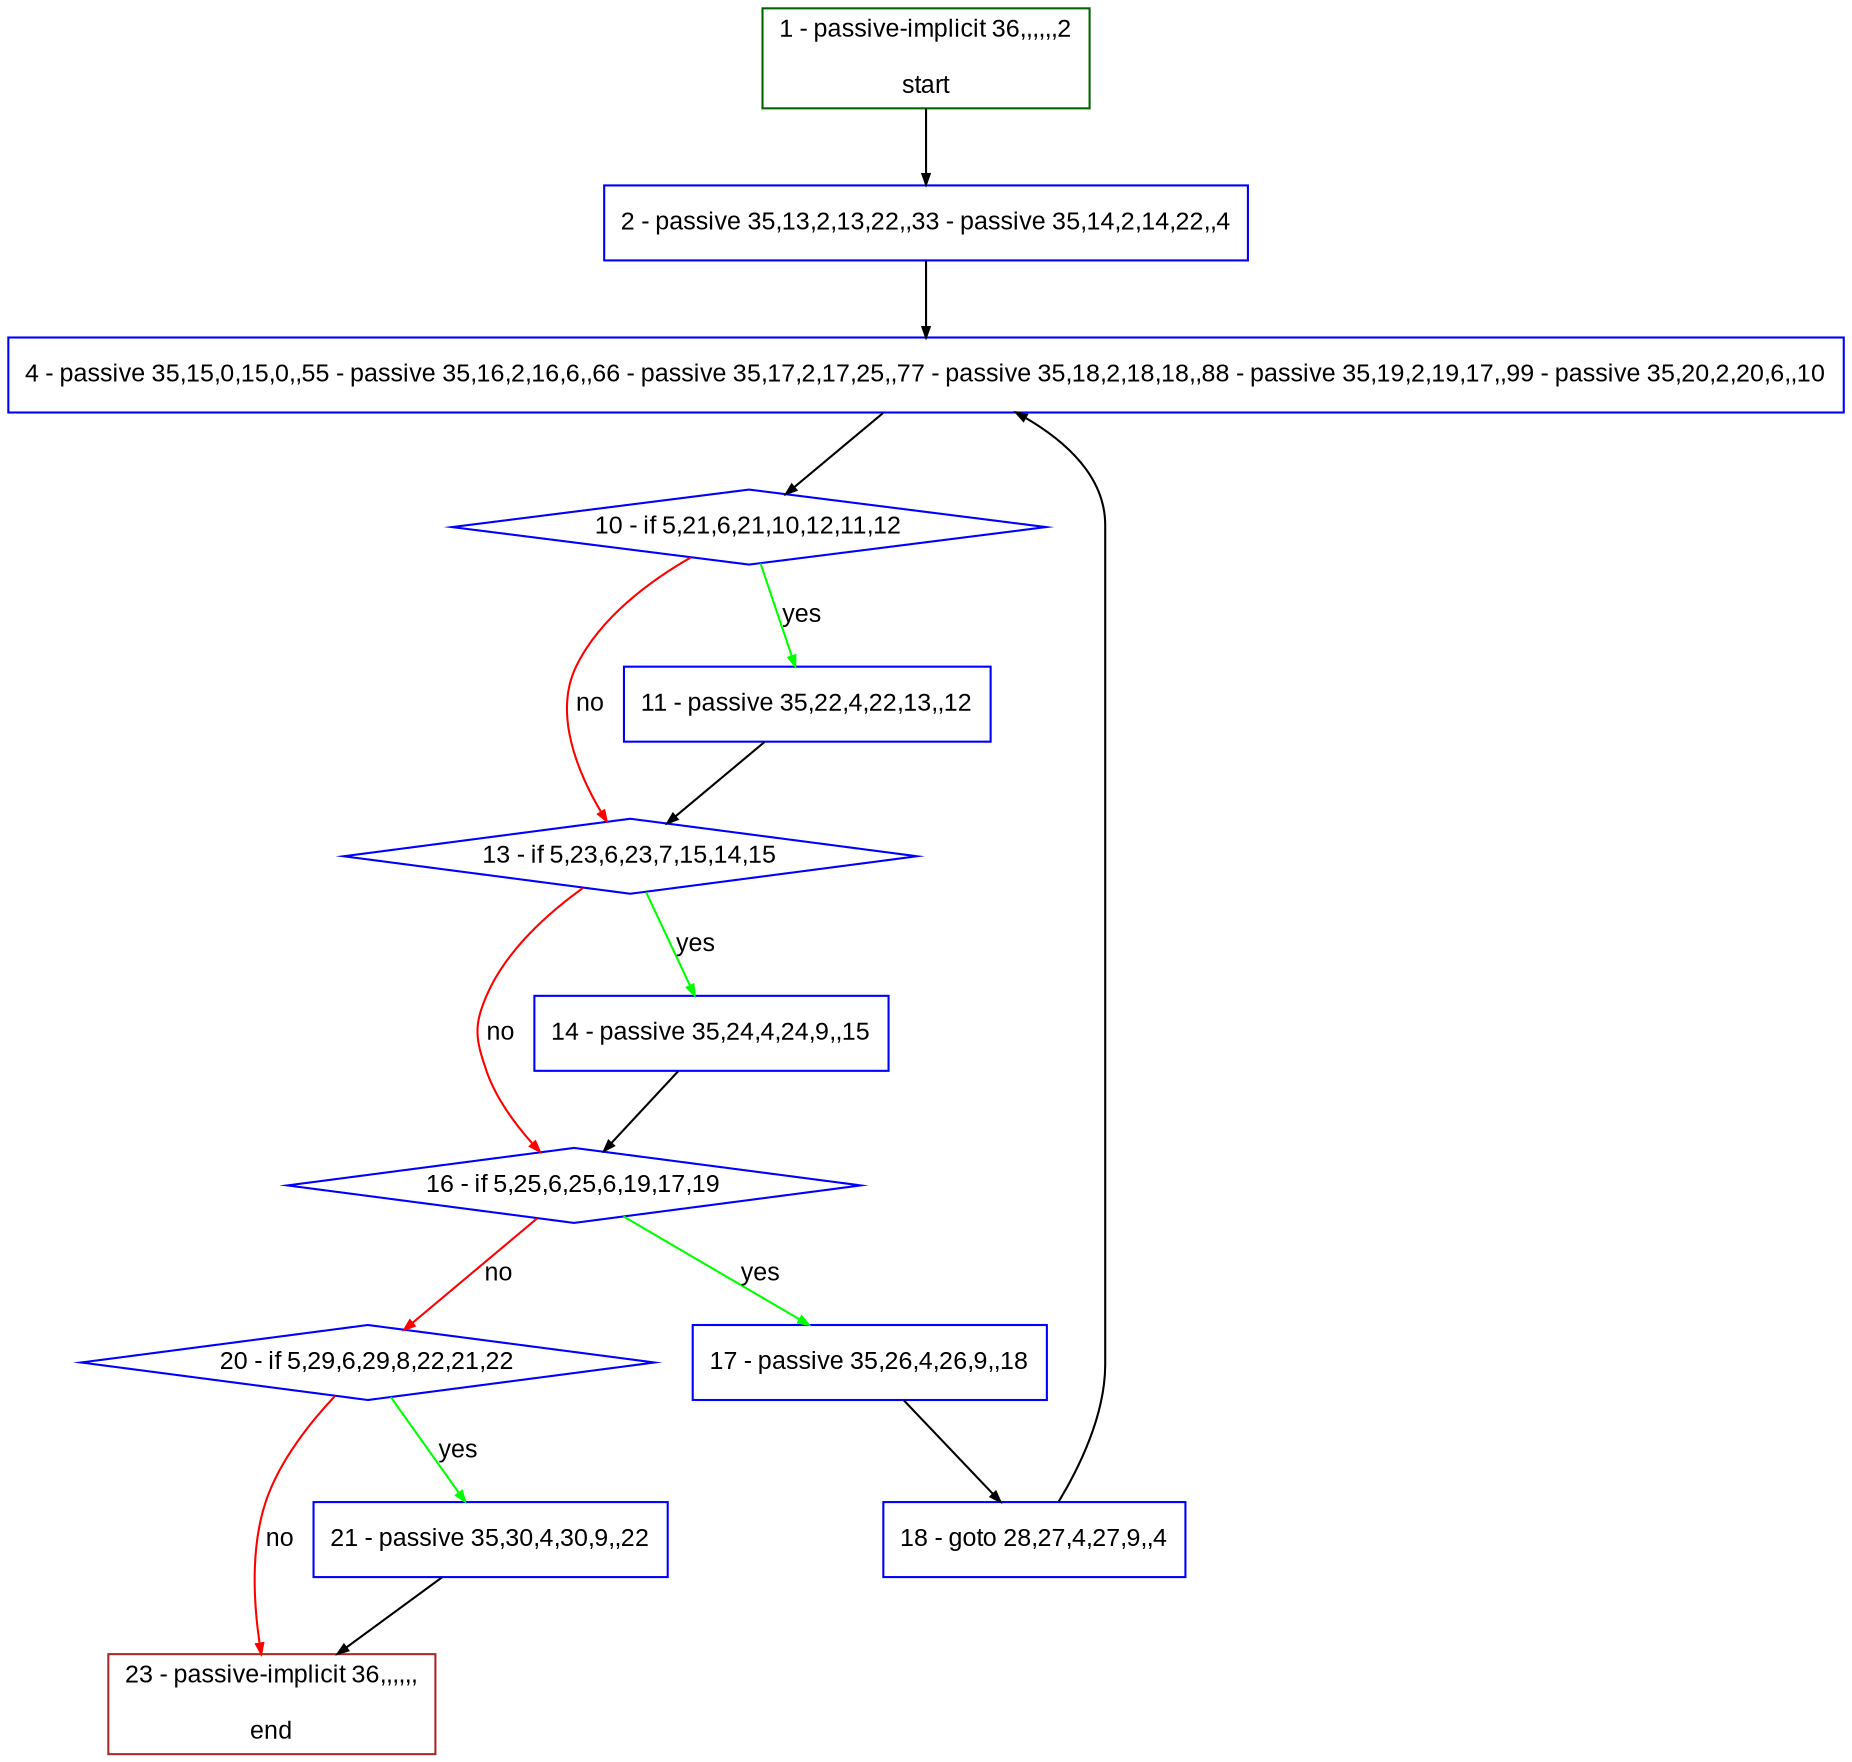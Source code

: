 digraph "" {
  graph [bgcolor="white", fillcolor="#FFFFCC", pack="true", packmode="clust", fontname="Arial", label="", fontsize="12", compound="true", style="rounded,filled"];
  node [node_initialized="no", fillcolor="white", fontname="Arial", label="", color="grey", fontsize="12", fixedsize="false", compound="true", shape="rectangle", style="filled"];
  edge [arrowtail="none", lhead="", fontcolor="black", fontname="Arial", label="", color="black", fontsize="12", arrowhead="normal", arrowsize="0.5", compound="true", ltail="", dir="forward"];
  __N1 [fillcolor="#ffffff", label="2 - passive 35,13,2,13,22,,33 - passive 35,14,2,14,22,,4", color="#0000ff", shape="box", style="filled"];
  __N2 [fillcolor="#ffffff", label="1 - passive-implicit 36,,,,,,2\n\nstart", color="#006400", shape="box", style="filled"];
  __N3 [fillcolor="#ffffff", label="4 - passive 35,15,0,15,0,,55 - passive 35,16,2,16,6,,66 - passive 35,17,2,17,25,,77 - passive 35,18,2,18,18,,88 - passive 35,19,2,19,17,,99 - passive 35,20,2,20,6,,10", color="#0000ff", shape="box", style="filled"];
  __N4 [fillcolor="#ffffff", label="10 - if 5,21,6,21,10,12,11,12", color="#0000ff", shape="diamond", style="filled"];
  __N5 [fillcolor="#ffffff", label="11 - passive 35,22,4,22,13,,12", color="#0000ff", shape="box", style="filled"];
  __N6 [fillcolor="#ffffff", label="13 - if 5,23,6,23,7,15,14,15", color="#0000ff", shape="diamond", style="filled"];
  __N7 [fillcolor="#ffffff", label="14 - passive 35,24,4,24,9,,15", color="#0000ff", shape="box", style="filled"];
  __N8 [fillcolor="#ffffff", label="16 - if 5,25,6,25,6,19,17,19", color="#0000ff", shape="diamond", style="filled"];
  __N9 [fillcolor="#ffffff", label="17 - passive 35,26,4,26,9,,18", color="#0000ff", shape="box", style="filled"];
  __N10 [fillcolor="#ffffff", label="20 - if 5,29,6,29,8,22,21,22", color="#0000ff", shape="diamond", style="filled"];
  __N11 [fillcolor="#ffffff", label="18 - goto 28,27,4,27,9,,4", color="#0000ff", shape="box", style="filled"];
  __N12 [fillcolor="#ffffff", label="21 - passive 35,30,4,30,9,,22", color="#0000ff", shape="box", style="filled"];
  __N13 [fillcolor="#ffffff", label="23 - passive-implicit 36,,,,,,\n\nend", color="#a52a2a", shape="box", style="filled"];
  __N2 -> __N1 [arrowtail="none", color="#000000", label="", arrowhead="normal", dir="forward"];
  __N1 -> __N3 [arrowtail="none", color="#000000", label="", arrowhead="normal", dir="forward"];
  __N3 -> __N4 [arrowtail="none", color="#000000", label="", arrowhead="normal", dir="forward"];
  __N4 -> __N5 [arrowtail="none", color="#00ff00", label="yes", arrowhead="normal", dir="forward"];
  __N4 -> __N6 [arrowtail="none", color="#ff0000", label="no", arrowhead="normal", dir="forward"];
  __N5 -> __N6 [arrowtail="none", color="#000000", label="", arrowhead="normal", dir="forward"];
  __N6 -> __N7 [arrowtail="none", color="#00ff00", label="yes", arrowhead="normal", dir="forward"];
  __N6 -> __N8 [arrowtail="none", color="#ff0000", label="no", arrowhead="normal", dir="forward"];
  __N7 -> __N8 [arrowtail="none", color="#000000", label="", arrowhead="normal", dir="forward"];
  __N8 -> __N9 [arrowtail="none", color="#00ff00", label="yes", arrowhead="normal", dir="forward"];
  __N8 -> __N10 [arrowtail="none", color="#ff0000", label="no", arrowhead="normal", dir="forward"];
  __N9 -> __N11 [arrowtail="none", color="#000000", label="", arrowhead="normal", dir="forward"];
  __N11 -> __N3 [arrowtail="none", color="#000000", label="", arrowhead="normal", dir="forward"];
  __N10 -> __N12 [arrowtail="none", color="#00ff00", label="yes", arrowhead="normal", dir="forward"];
  __N10 -> __N13 [arrowtail="none", color="#ff0000", label="no", arrowhead="normal", dir="forward"];
  __N12 -> __N13 [arrowtail="none", color="#000000", label="", arrowhead="normal", dir="forward"];
}
